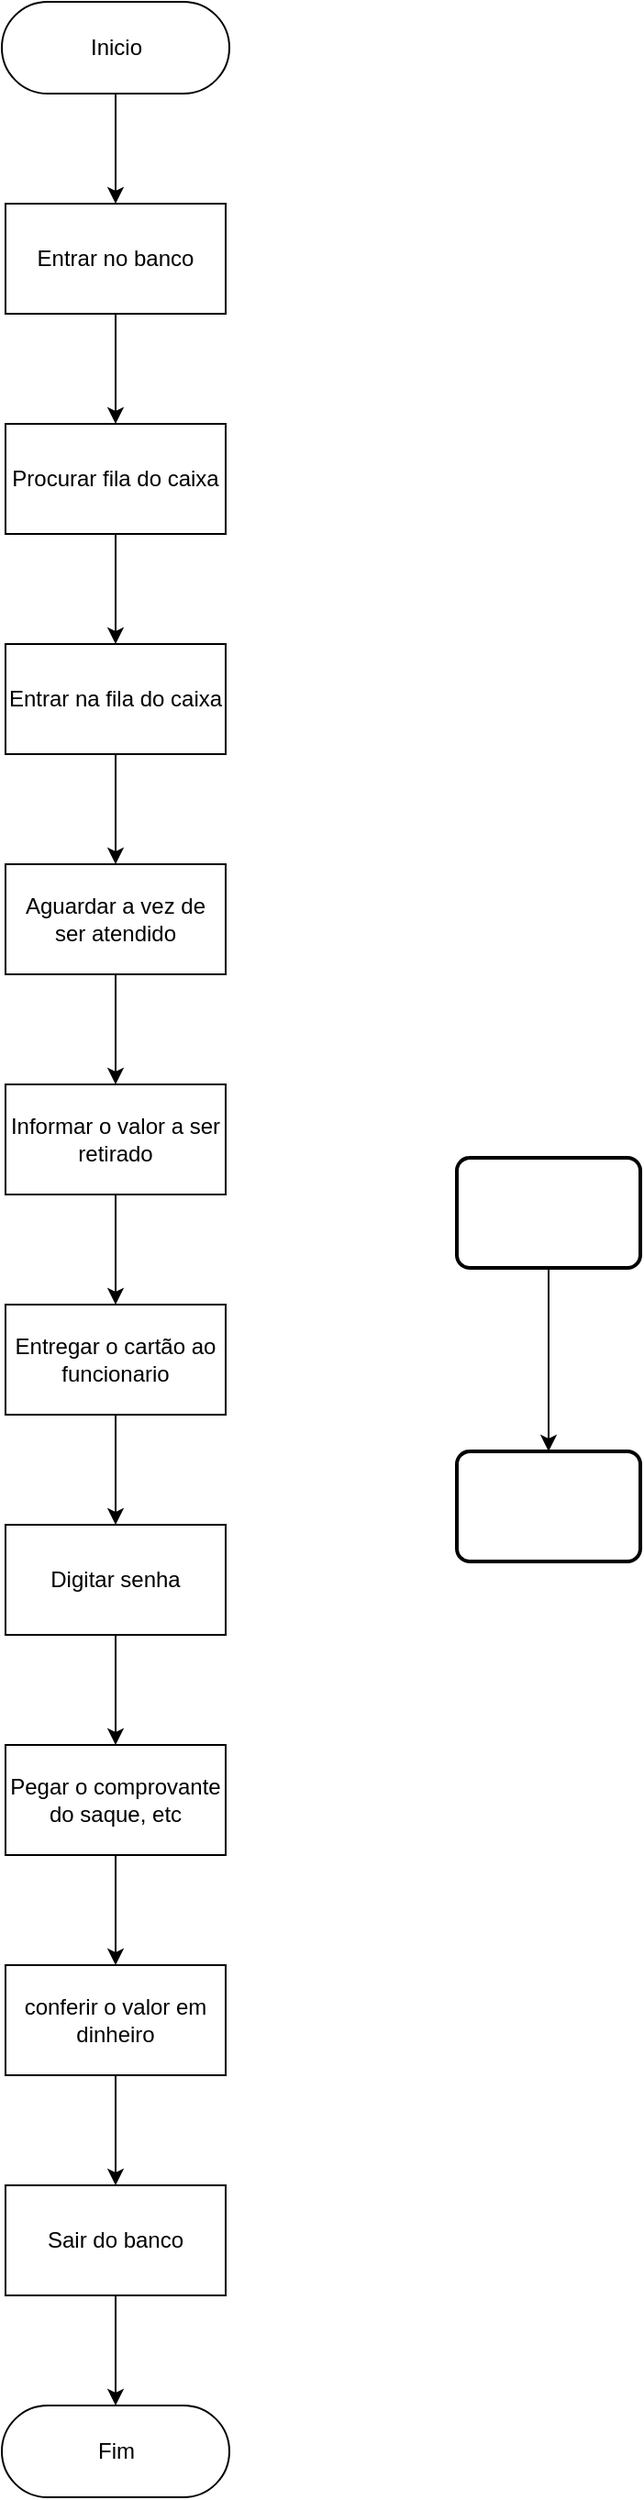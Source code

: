 <mxfile version="16.5.6" type="device"><diagram id="8dyP6v8W3uS0ul5XpLPz" name="Page-1"><mxGraphModel dx="1422" dy="737" grid="1" gridSize="10" guides="1" tooltips="1" connect="1" arrows="1" fold="1" page="1" pageScale="1" pageWidth="827" pageHeight="1169" math="0" shadow="0"><root><mxCell id="0"/><mxCell id="1" parent="0"/><mxCell id="N9rBDyq9JkmEhOFdGEdS-34" value="" style="edgeStyle=orthogonalEdgeStyle;rounded=0;orthogonalLoop=1;jettySize=auto;html=1;" edge="1" parent="1" source="N9rBDyq9JkmEhOFdGEdS-1" target="N9rBDyq9JkmEhOFdGEdS-4"><mxGeometry relative="1" as="geometry"/></mxCell><mxCell id="N9rBDyq9JkmEhOFdGEdS-1" value="Entrar no banco" style="rounded=0;whiteSpace=wrap;html=1;" vertex="1" parent="1"><mxGeometry x="354" y="150" width="120" height="60" as="geometry"/></mxCell><mxCell id="N9rBDyq9JkmEhOFdGEdS-35" value="" style="edgeStyle=orthogonalEdgeStyle;rounded=0;orthogonalLoop=1;jettySize=auto;html=1;" edge="1" parent="1" source="N9rBDyq9JkmEhOFdGEdS-4" target="N9rBDyq9JkmEhOFdGEdS-7"><mxGeometry relative="1" as="geometry"/></mxCell><mxCell id="N9rBDyq9JkmEhOFdGEdS-4" value="Procurar fila do caixa" style="rounded=0;whiteSpace=wrap;html=1;" vertex="1" parent="1"><mxGeometry x="354" y="270" width="120" height="60" as="geometry"/></mxCell><mxCell id="N9rBDyq9JkmEhOFdGEdS-36" value="" style="edgeStyle=orthogonalEdgeStyle;rounded=0;orthogonalLoop=1;jettySize=auto;html=1;" edge="1" parent="1" source="N9rBDyq9JkmEhOFdGEdS-7" target="N9rBDyq9JkmEhOFdGEdS-9"><mxGeometry relative="1" as="geometry"/></mxCell><mxCell id="N9rBDyq9JkmEhOFdGEdS-7" value="Entrar na fila do caixa" style="rounded=0;whiteSpace=wrap;html=1;" vertex="1" parent="1"><mxGeometry x="354" y="390" width="120" height="60" as="geometry"/></mxCell><mxCell id="N9rBDyq9JkmEhOFdGEdS-37" value="" style="edgeStyle=orthogonalEdgeStyle;rounded=0;orthogonalLoop=1;jettySize=auto;html=1;" edge="1" parent="1" source="N9rBDyq9JkmEhOFdGEdS-9" target="N9rBDyq9JkmEhOFdGEdS-11"><mxGeometry relative="1" as="geometry"/></mxCell><mxCell id="N9rBDyq9JkmEhOFdGEdS-9" value="Aguardar a vez de ser atendido" style="rounded=0;whiteSpace=wrap;html=1;" vertex="1" parent="1"><mxGeometry x="354" y="510" width="120" height="60" as="geometry"/></mxCell><mxCell id="N9rBDyq9JkmEhOFdGEdS-38" value="" style="edgeStyle=orthogonalEdgeStyle;rounded=0;orthogonalLoop=1;jettySize=auto;html=1;" edge="1" parent="1" source="N9rBDyq9JkmEhOFdGEdS-11" target="N9rBDyq9JkmEhOFdGEdS-13"><mxGeometry relative="1" as="geometry"/></mxCell><mxCell id="N9rBDyq9JkmEhOFdGEdS-11" value="Informar o valor a ser retirado" style="rounded=0;whiteSpace=wrap;html=1;" vertex="1" parent="1"><mxGeometry x="354" y="630" width="120" height="60" as="geometry"/></mxCell><mxCell id="N9rBDyq9JkmEhOFdGEdS-39" value="" style="edgeStyle=orthogonalEdgeStyle;rounded=0;orthogonalLoop=1;jettySize=auto;html=1;" edge="1" parent="1" source="N9rBDyq9JkmEhOFdGEdS-13" target="N9rBDyq9JkmEhOFdGEdS-16"><mxGeometry relative="1" as="geometry"/></mxCell><mxCell id="N9rBDyq9JkmEhOFdGEdS-13" value="Entregar o cartão ao funcionario" style="rounded=0;whiteSpace=wrap;html=1;" vertex="1" parent="1"><mxGeometry x="354" y="750" width="120" height="60" as="geometry"/></mxCell><mxCell id="N9rBDyq9JkmEhOFdGEdS-40" value="" style="edgeStyle=orthogonalEdgeStyle;rounded=0;orthogonalLoop=1;jettySize=auto;html=1;" edge="1" parent="1" source="N9rBDyq9JkmEhOFdGEdS-16" target="N9rBDyq9JkmEhOFdGEdS-18"><mxGeometry relative="1" as="geometry"/></mxCell><mxCell id="N9rBDyq9JkmEhOFdGEdS-16" value="Digitar senha" style="rounded=0;whiteSpace=wrap;html=1;" vertex="1" parent="1"><mxGeometry x="354" y="870" width="120" height="60" as="geometry"/></mxCell><mxCell id="N9rBDyq9JkmEhOFdGEdS-41" value="" style="edgeStyle=orthogonalEdgeStyle;rounded=0;orthogonalLoop=1;jettySize=auto;html=1;" edge="1" parent="1" source="N9rBDyq9JkmEhOFdGEdS-18" target="N9rBDyq9JkmEhOFdGEdS-20"><mxGeometry relative="1" as="geometry"/></mxCell><mxCell id="N9rBDyq9JkmEhOFdGEdS-18" value="Pegar o comprovante do saque, etc" style="rounded=0;whiteSpace=wrap;html=1;" vertex="1" parent="1"><mxGeometry x="354" y="990" width="120" height="60" as="geometry"/></mxCell><mxCell id="N9rBDyq9JkmEhOFdGEdS-42" value="" style="edgeStyle=orthogonalEdgeStyle;rounded=0;orthogonalLoop=1;jettySize=auto;html=1;" edge="1" parent="1" source="N9rBDyq9JkmEhOFdGEdS-20" target="N9rBDyq9JkmEhOFdGEdS-26"><mxGeometry relative="1" as="geometry"/></mxCell><mxCell id="N9rBDyq9JkmEhOFdGEdS-20" value="conferir o valor em dinheiro" style="rounded=0;whiteSpace=wrap;html=1;" vertex="1" parent="1"><mxGeometry x="354" y="1110" width="120" height="60" as="geometry"/></mxCell><mxCell id="N9rBDyq9JkmEhOFdGEdS-33" value="" style="edgeStyle=orthogonalEdgeStyle;rounded=0;orthogonalLoop=1;jettySize=auto;html=1;" edge="1" parent="1" source="N9rBDyq9JkmEhOFdGEdS-24" target="N9rBDyq9JkmEhOFdGEdS-1"><mxGeometry relative="1" as="geometry"/></mxCell><mxCell id="N9rBDyq9JkmEhOFdGEdS-24" value="Inicio" style="html=1;dashed=0;whitespace=wrap;shape=mxgraph.dfd.start" vertex="1" parent="1"><mxGeometry x="352" y="40" width="124" height="50" as="geometry"/></mxCell><mxCell id="N9rBDyq9JkmEhOFdGEdS-25" value="Fim" style="html=1;dashed=0;whitespace=wrap;shape=mxgraph.dfd.start" vertex="1" parent="1"><mxGeometry x="352" y="1350" width="124" height="50" as="geometry"/></mxCell><mxCell id="N9rBDyq9JkmEhOFdGEdS-43" value="" style="edgeStyle=orthogonalEdgeStyle;rounded=0;orthogonalLoop=1;jettySize=auto;html=1;" edge="1" parent="1" source="N9rBDyq9JkmEhOFdGEdS-26" target="N9rBDyq9JkmEhOFdGEdS-25"><mxGeometry relative="1" as="geometry"/></mxCell><mxCell id="N9rBDyq9JkmEhOFdGEdS-26" value="Sair do banco" style="rounded=0;whiteSpace=wrap;html=1;" vertex="1" parent="1"><mxGeometry x="354" y="1230" width="120" height="60" as="geometry"/></mxCell><mxCell id="N9rBDyq9JkmEhOFdGEdS-28" value="" style="rounded=1;whiteSpace=wrap;html=1;absoluteArcSize=1;arcSize=14;strokeWidth=2;" vertex="1" parent="1"><mxGeometry x="600" y="670" width="100" height="60" as="geometry"/></mxCell><mxCell id="N9rBDyq9JkmEhOFdGEdS-29" value="" style="rounded=1;whiteSpace=wrap;html=1;absoluteArcSize=1;arcSize=14;strokeWidth=2;" vertex="1" parent="1"><mxGeometry x="600" y="830" width="100" height="60" as="geometry"/></mxCell><mxCell id="N9rBDyq9JkmEhOFdGEdS-32" value="" style="endArrow=classic;html=1;rounded=0;exitX=0.5;exitY=1;exitDx=0;exitDy=0;entryX=0.5;entryY=0;entryDx=0;entryDy=0;" edge="1" parent="1" source="N9rBDyq9JkmEhOFdGEdS-28" target="N9rBDyq9JkmEhOFdGEdS-29"><mxGeometry width="50" height="50" relative="1" as="geometry"><mxPoint x="710" y="780" as="sourcePoint"/><mxPoint x="760" y="730" as="targetPoint"/></mxGeometry></mxCell></root></mxGraphModel></diagram></mxfile>